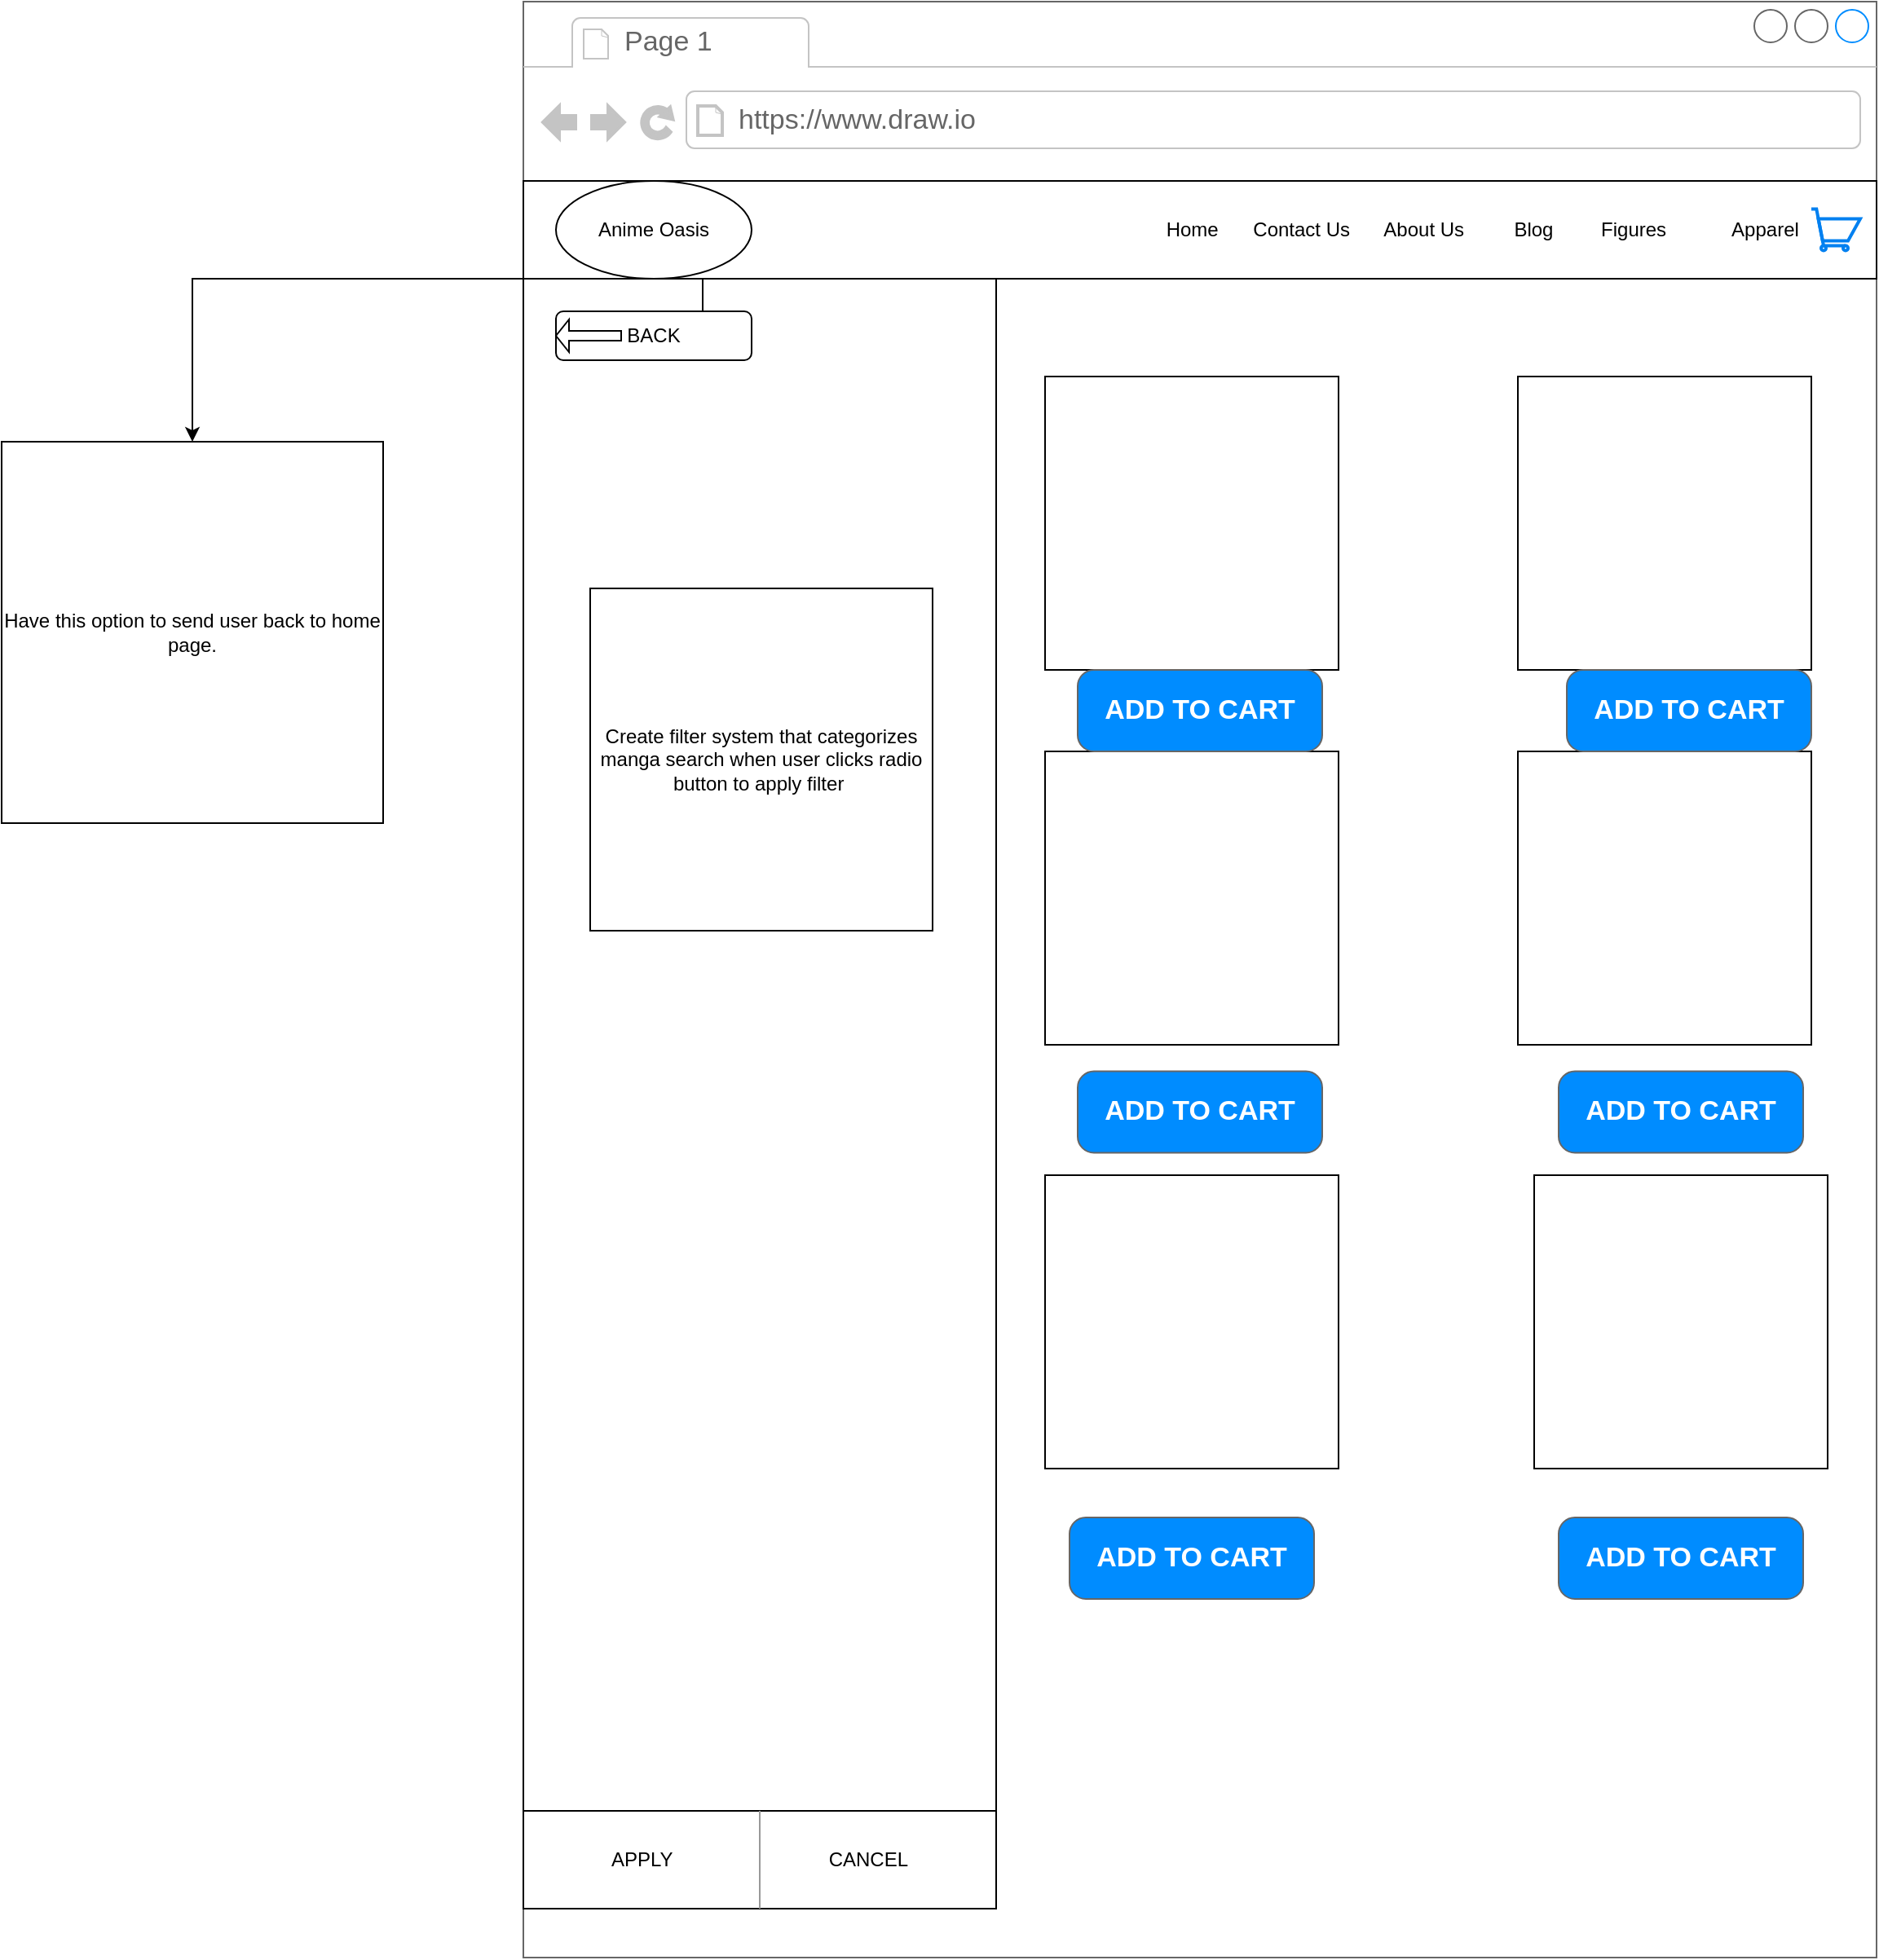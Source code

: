 <mxfile version="24.4.0" type="device">
  <diagram name="Page-1" id="w-84buOLUUwVZAnM61_Z">
    <mxGraphModel dx="1285" dy="467" grid="1" gridSize="10" guides="1" tooltips="1" connect="1" arrows="1" fold="1" page="1" pageScale="1" pageWidth="850" pageHeight="1100" math="0" shadow="0">
      <root>
        <mxCell id="0" />
        <mxCell id="1" parent="0" />
        <mxCell id="QrxtP46WI9ZwFryCG9iy-1" value="" style="strokeWidth=1;shadow=0;dashed=0;align=center;html=1;shape=mxgraph.mockup.containers.browserWindow;rSize=0;strokeColor=#666666;strokeColor2=#008cff;strokeColor3=#c4c4c4;mainText=,;recursiveResize=0;" vertex="1" parent="1">
          <mxGeometry x="150" y="60" width="830" height="1200" as="geometry" />
        </mxCell>
        <mxCell id="QrxtP46WI9ZwFryCG9iy-2" value="Page 1" style="strokeWidth=1;shadow=0;dashed=0;align=center;html=1;shape=mxgraph.mockup.containers.anchor;fontSize=17;fontColor=#666666;align=left;whiteSpace=wrap;" vertex="1" parent="QrxtP46WI9ZwFryCG9iy-1">
          <mxGeometry x="60" y="12" width="110" height="26" as="geometry" />
        </mxCell>
        <mxCell id="QrxtP46WI9ZwFryCG9iy-3" value="https://www.draw.io" style="strokeWidth=1;shadow=0;dashed=0;align=center;html=1;shape=mxgraph.mockup.containers.anchor;rSize=0;fontSize=17;fontColor=#666666;align=left;" vertex="1" parent="QrxtP46WI9ZwFryCG9iy-1">
          <mxGeometry x="130" y="60" width="250" height="26" as="geometry" />
        </mxCell>
        <mxCell id="QrxtP46WI9ZwFryCG9iy-4" value="&lt;div style=&quot;text-align: right;&quot;&gt;&lt;span style=&quot;background-color: initial;&quot;&gt;&lt;span style=&quot;white-space: pre;&quot;&gt;&#x9;&lt;/span&gt;&lt;span style=&quot;white-space: pre;&quot;&gt;&#x9;&lt;/span&gt;&lt;span style=&quot;white-space: pre;&quot;&gt;&#x9;&lt;/span&gt;&lt;span style=&quot;white-space: pre;&quot;&gt;&#x9;&lt;/span&gt;&lt;span style=&quot;white-space: pre;&quot;&gt;&#x9;&lt;/span&gt;&lt;span style=&quot;white-space: pre;&quot;&gt;&#x9;&lt;/span&gt;&lt;span style=&quot;white-space: pre;&quot;&gt;&#x9;&lt;/span&gt;&lt;span style=&quot;white-space: pre;&quot;&gt;&#x9;&lt;/span&gt;&lt;span style=&quot;white-space: pre;&quot;&gt;&#x9;&lt;/span&gt;&lt;span style=&quot;white-space: pre;&quot;&gt;&#x9;&lt;/span&gt;&lt;span style=&quot;white-space: pre;&quot;&gt;&#x9;&lt;/span&gt;&lt;span style=&quot;white-space: pre;&quot;&gt;&#x9;&lt;/span&gt;&lt;span style=&quot;white-space: pre;&quot;&gt;&#x9;&lt;/span&gt;Home&lt;/span&gt;&lt;span style=&quot;background-color: initial; white-space: pre;&quot;&gt;&#x9;&lt;/span&gt;&lt;span style=&quot;background-color: initial;&quot;&gt;Contact Us&amp;nbsp;&lt;/span&gt;&lt;span style=&quot;background-color: initial; white-space: pre;&quot;&gt;&#x9;&lt;/span&gt;&lt;span style=&quot;background-color: initial;&quot;&gt;About Us&lt;/span&gt;&lt;span style=&quot;background-color: initial; white-space: pre;&quot;&gt;&#x9;&lt;span style=&quot;white-space: pre;&quot;&gt;&#x9;&lt;/span&gt;Blog&lt;/span&gt;&lt;span style=&quot;background-color: initial;&quot;&gt;&amp;nbsp;&lt;/span&gt;&lt;span style=&quot;background-color: initial; white-space: pre;&quot;&gt;&#x9;&lt;/span&gt;&lt;span style=&quot;background-color: initial;&quot;&gt;Figures&lt;/span&gt;&lt;span style=&quot;background-color: initial; white-space: pre;&quot;&gt;&#x9;&lt;/span&gt;&lt;span style=&quot;background-color: initial; white-space: pre;&quot;&gt;&#x9;&lt;/span&gt;&lt;span style=&quot;background-color: initial;&quot;&gt;Apparel&lt;/span&gt;&lt;/div&gt;&lt;span style=&quot;white-space: pre;&quot;&gt;&lt;/span&gt;" style="rounded=0;whiteSpace=wrap;html=1;" vertex="1" parent="QrxtP46WI9ZwFryCG9iy-1">
          <mxGeometry y="110" width="830" height="60" as="geometry" />
        </mxCell>
        <mxCell id="QrxtP46WI9ZwFryCG9iy-5" value="Anime Oasis" style="ellipse;whiteSpace=wrap;html=1;" vertex="1" parent="QrxtP46WI9ZwFryCG9iy-1">
          <mxGeometry x="20" y="110" width="120" height="60" as="geometry" />
        </mxCell>
        <mxCell id="QrxtP46WI9ZwFryCG9iy-6" value="" style="rounded=0;whiteSpace=wrap;html=1;rotation=90;" vertex="1" parent="QrxtP46WI9ZwFryCG9iy-1">
          <mxGeometry x="-353.12" y="523.13" width="996.25" height="290" as="geometry" />
        </mxCell>
        <mxCell id="QrxtP46WI9ZwFryCG9iy-7" value="Create filter system that categorizes manga search when user clicks radio button to apply filter&amp;nbsp;" style="whiteSpace=wrap;html=1;aspect=fixed;" vertex="1" parent="QrxtP46WI9ZwFryCG9iy-1">
          <mxGeometry x="41" y="360" width="210" height="210" as="geometry" />
        </mxCell>
        <mxCell id="QrxtP46WI9ZwFryCG9iy-8" value="BACK" style="rounded=1;whiteSpace=wrap;html=1;" vertex="1" parent="QrxtP46WI9ZwFryCG9iy-1">
          <mxGeometry x="20" y="190" width="120" height="30" as="geometry" />
        </mxCell>
        <mxCell id="QrxtP46WI9ZwFryCG9iy-9" value="" style="shape=singleArrow;direction=west;whiteSpace=wrap;html=1;" vertex="1" parent="QrxtP46WI9ZwFryCG9iy-1">
          <mxGeometry x="20" y="195" width="40" height="20" as="geometry" />
        </mxCell>
        <mxCell id="QrxtP46WI9ZwFryCG9iy-13" value="" style="whiteSpace=wrap;html=1;aspect=fixed;" vertex="1" parent="QrxtP46WI9ZwFryCG9iy-1">
          <mxGeometry x="320" y="230" width="180" height="180" as="geometry" />
        </mxCell>
        <mxCell id="QrxtP46WI9ZwFryCG9iy-14" value="" style="whiteSpace=wrap;html=1;aspect=fixed;" vertex="1" parent="QrxtP46WI9ZwFryCG9iy-1">
          <mxGeometry x="610" y="230" width="180" height="180" as="geometry" />
        </mxCell>
        <mxCell id="QrxtP46WI9ZwFryCG9iy-15" value="" style="whiteSpace=wrap;html=1;aspect=fixed;" vertex="1" parent="QrxtP46WI9ZwFryCG9iy-1">
          <mxGeometry x="320" y="460" width="180" height="180" as="geometry" />
        </mxCell>
        <mxCell id="QrxtP46WI9ZwFryCG9iy-16" value="" style="whiteSpace=wrap;html=1;aspect=fixed;" vertex="1" parent="QrxtP46WI9ZwFryCG9iy-1">
          <mxGeometry x="610" y="460" width="180" height="180" as="geometry" />
        </mxCell>
        <mxCell id="QrxtP46WI9ZwFryCG9iy-17" value="" style="whiteSpace=wrap;html=1;aspect=fixed;" vertex="1" parent="QrxtP46WI9ZwFryCG9iy-1">
          <mxGeometry x="320" y="720" width="180" height="180" as="geometry" />
        </mxCell>
        <mxCell id="QrxtP46WI9ZwFryCG9iy-18" value="" style="whiteSpace=wrap;html=1;aspect=fixed;" vertex="1" parent="QrxtP46WI9ZwFryCG9iy-1">
          <mxGeometry x="620" y="720" width="180" height="180" as="geometry" />
        </mxCell>
        <mxCell id="QrxtP46WI9ZwFryCG9iy-20" value="ADD TO CART" style="strokeWidth=1;shadow=0;dashed=0;align=center;html=1;shape=mxgraph.mockup.buttons.button;strokeColor=#666666;fontColor=#ffffff;mainText=;buttonStyle=round;fontSize=17;fontStyle=1;fillColor=#008cff;whiteSpace=wrap;" vertex="1" parent="QrxtP46WI9ZwFryCG9iy-1">
          <mxGeometry x="340" y="656.25" width="150" height="50" as="geometry" />
        </mxCell>
        <mxCell id="QrxtP46WI9ZwFryCG9iy-21" value="ADD TO CART" style="strokeWidth=1;shadow=0;dashed=0;align=center;html=1;shape=mxgraph.mockup.buttons.button;strokeColor=#666666;fontColor=#ffffff;mainText=;buttonStyle=round;fontSize=17;fontStyle=1;fillColor=#008cff;whiteSpace=wrap;" vertex="1" parent="QrxtP46WI9ZwFryCG9iy-1">
          <mxGeometry x="635" y="656.25" width="150" height="50" as="geometry" />
        </mxCell>
        <mxCell id="QrxtP46WI9ZwFryCG9iy-22" value="ADD TO CART" style="strokeWidth=1;shadow=0;dashed=0;align=center;html=1;shape=mxgraph.mockup.buttons.button;strokeColor=#666666;fontColor=#ffffff;mainText=;buttonStyle=round;fontSize=17;fontStyle=1;fillColor=#008cff;whiteSpace=wrap;" vertex="1" parent="QrxtP46WI9ZwFryCG9iy-1">
          <mxGeometry x="335" y="930" width="150" height="50" as="geometry" />
        </mxCell>
        <mxCell id="QrxtP46WI9ZwFryCG9iy-23" value="ADD TO CART" style="strokeWidth=1;shadow=0;dashed=0;align=center;html=1;shape=mxgraph.mockup.buttons.button;strokeColor=#666666;fontColor=#ffffff;mainText=;buttonStyle=round;fontSize=17;fontStyle=1;fillColor=#008cff;whiteSpace=wrap;" vertex="1" parent="QrxtP46WI9ZwFryCG9iy-1">
          <mxGeometry x="635" y="930" width="150" height="50" as="geometry" />
        </mxCell>
        <mxCell id="QrxtP46WI9ZwFryCG9iy-24" value="ADD TO CART" style="strokeWidth=1;shadow=0;dashed=0;align=center;html=1;shape=mxgraph.mockup.buttons.button;strokeColor=#666666;fontColor=#ffffff;mainText=;buttonStyle=round;fontSize=17;fontStyle=1;fillColor=#008cff;whiteSpace=wrap;" vertex="1" parent="QrxtP46WI9ZwFryCG9iy-1">
          <mxGeometry x="340" y="410" width="150" height="50" as="geometry" />
        </mxCell>
        <mxCell id="QrxtP46WI9ZwFryCG9iy-25" value="ADD TO CART" style="strokeWidth=1;shadow=0;dashed=0;align=center;html=1;shape=mxgraph.mockup.buttons.button;strokeColor=#666666;fontColor=#ffffff;mainText=;buttonStyle=round;fontSize=17;fontStyle=1;fillColor=#008cff;whiteSpace=wrap;" vertex="1" parent="QrxtP46WI9ZwFryCG9iy-1">
          <mxGeometry x="640" y="410" width="150" height="50" as="geometry" />
        </mxCell>
        <mxCell id="QrxtP46WI9ZwFryCG9iy-26" value="" style="html=1;verticalLabelPosition=bottom;align=center;labelBackgroundColor=#ffffff;verticalAlign=top;strokeWidth=2;strokeColor=#0080F0;shadow=0;dashed=0;shape=mxgraph.ios7.icons.shopping_cart;" vertex="1" parent="QrxtP46WI9ZwFryCG9iy-1">
          <mxGeometry x="790" y="127.25" width="30" height="25.5" as="geometry" />
        </mxCell>
        <mxCell id="QrxtP46WI9ZwFryCG9iy-27" value="APPLY&amp;nbsp;&lt;span style=&quot;white-space: pre;&quot;&gt;&#x9;&lt;/span&gt;&lt;span style=&quot;white-space: pre;&quot;&gt;&#x9;&lt;/span&gt;&lt;span style=&quot;white-space: pre;&quot;&gt;&#x9;&lt;/span&gt;&lt;span style=&quot;white-space: pre;&quot;&gt;&#x9;&lt;/span&gt;CANCEL" style="rounded=0;whiteSpace=wrap;html=1;" vertex="1" parent="QrxtP46WI9ZwFryCG9iy-1">
          <mxGeometry y="1110" width="290" height="60" as="geometry" />
        </mxCell>
        <mxCell id="QrxtP46WI9ZwFryCG9iy-28" value="" style="verticalLabelPosition=bottom;shadow=0;dashed=0;align=center;html=1;verticalAlign=top;strokeWidth=1;shape=mxgraph.mockup.markup.line;strokeColor=#999999;direction=north;" vertex="1" parent="QrxtP46WI9ZwFryCG9iy-1">
          <mxGeometry x="135" y="1110" width="20" height="60" as="geometry" />
        </mxCell>
        <mxCell id="QrxtP46WI9ZwFryCG9iy-30" value="Have this option to send user back to home page." style="whiteSpace=wrap;html=1;aspect=fixed;" vertex="1" parent="1">
          <mxGeometry x="-170" y="330" width="234" height="234" as="geometry" />
        </mxCell>
        <mxCell id="QrxtP46WI9ZwFryCG9iy-29" style="edgeStyle=orthogonalEdgeStyle;rounded=0;orthogonalLoop=1;jettySize=auto;html=1;exitX=0.75;exitY=0;exitDx=0;exitDy=0;" edge="1" parent="1" source="QrxtP46WI9ZwFryCG9iy-8" target="QrxtP46WI9ZwFryCG9iy-30">
          <mxGeometry relative="1" as="geometry">
            <mxPoint x="24" y="360" as="targetPoint" />
          </mxGeometry>
        </mxCell>
      </root>
    </mxGraphModel>
  </diagram>
</mxfile>
